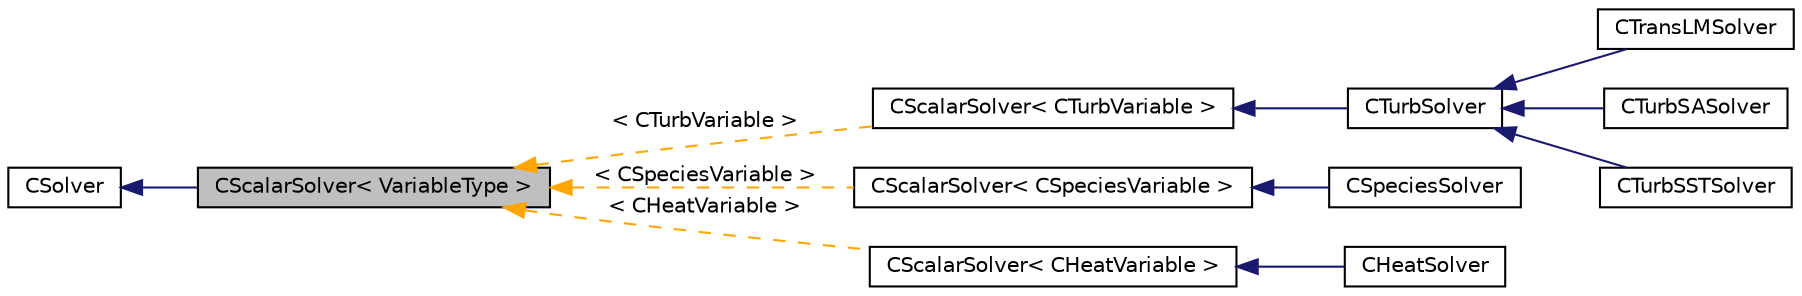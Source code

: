 digraph "CScalarSolver&lt; VariableType &gt;"
{
 // LATEX_PDF_SIZE
  edge [fontname="Helvetica",fontsize="10",labelfontname="Helvetica",labelfontsize="10"];
  node [fontname="Helvetica",fontsize="10",shape=record];
  rankdir="LR";
  Node1 [label="CScalarSolver\< VariableType \>",height=0.2,width=0.4,color="black", fillcolor="grey75", style="filled", fontcolor="black",tooltip="Main class for defining a scalar solver."];
  Node2 -> Node1 [dir="back",color="midnightblue",fontsize="10",style="solid",fontname="Helvetica"];
  Node2 [label="CSolver",height=0.2,width=0.4,color="black", fillcolor="white", style="filled",URL="$classCSolver.html",tooltip=" "];
  Node1 -> Node3 [dir="back",color="orange",fontsize="10",style="dashed",label=" \< CTurbVariable \>" ,fontname="Helvetica"];
  Node3 [label="CScalarSolver\< CTurbVariable \>",height=0.2,width=0.4,color="black", fillcolor="white", style="filled",URL="$classCScalarSolver.html",tooltip=" "];
  Node3 -> Node4 [dir="back",color="midnightblue",fontsize="10",style="solid",fontname="Helvetica"];
  Node4 [label="CTurbSolver",height=0.2,width=0.4,color="black", fillcolor="white", style="filled",URL="$classCTurbSolver.html",tooltip="Main class for defining the turbulence model solver."];
  Node4 -> Node5 [dir="back",color="midnightblue",fontsize="10",style="solid",fontname="Helvetica"];
  Node5 [label="CTransLMSolver",height=0.2,width=0.4,color="black", fillcolor="white", style="filled",URL="$classCTransLMSolver.html",tooltip="Main class for defining the transition model solver."];
  Node4 -> Node6 [dir="back",color="midnightblue",fontsize="10",style="solid",fontname="Helvetica"];
  Node6 [label="CTurbSASolver",height=0.2,width=0.4,color="black", fillcolor="white", style="filled",URL="$classCTurbSASolver.html",tooltip="Main class for defining the turbulence model solver."];
  Node4 -> Node7 [dir="back",color="midnightblue",fontsize="10",style="solid",fontname="Helvetica"];
  Node7 [label="CTurbSSTSolver",height=0.2,width=0.4,color="black", fillcolor="white", style="filled",URL="$classCTurbSSTSolver.html",tooltip="Main class for defining the turbulence model solver."];
  Node1 -> Node8 [dir="back",color="orange",fontsize="10",style="dashed",label=" \< CSpeciesVariable \>" ,fontname="Helvetica"];
  Node8 [label="CScalarSolver\< CSpeciesVariable \>",height=0.2,width=0.4,color="black", fillcolor="white", style="filled",URL="$classCScalarSolver.html",tooltip=" "];
  Node8 -> Node9 [dir="back",color="midnightblue",fontsize="10",style="solid",fontname="Helvetica"];
  Node9 [label="CSpeciesSolver",height=0.2,width=0.4,color="black", fillcolor="white", style="filled",URL="$classCSpeciesSolver.html",tooltip="Main class for defining the species transport solver."];
  Node1 -> Node10 [dir="back",color="orange",fontsize="10",style="dashed",label=" \< CHeatVariable \>" ,fontname="Helvetica"];
  Node10 [label="CScalarSolver\< CHeatVariable \>",height=0.2,width=0.4,color="black", fillcolor="white", style="filled",URL="$classCScalarSolver.html",tooltip=" "];
  Node10 -> Node11 [dir="back",color="midnightblue",fontsize="10",style="solid",fontname="Helvetica"];
  Node11 [label="CHeatSolver",height=0.2,width=0.4,color="black", fillcolor="white", style="filled",URL="$classCHeatSolver.html",tooltip="Main class for defining the finite-volume heat solver."];
}
